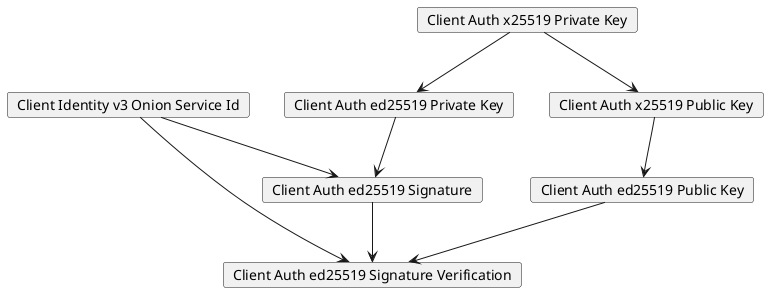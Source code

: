 @startuml

card client_identity as "Client Identity v3 Onion Service Id"
card x25519_private as "Client Auth x25519 Private Key"
card x25519_public as "Client Auth x25519 Public Key"
card ed25519_private as "Client Auth ed25519 Private Key"
card ed25519_public as "Client Auth ed25519 Public Key"

card client_auth_signature as "Client Auth ed25519 Signature"
card client_auth_signature_verification as "Client Auth ed25519 Signature Verification"

x25519_private --> ed25519_private
x25519_private --> x25519_public


x25519_public --> ed25519_public

client_identity --> client_auth_signature
ed25519_private --> client_auth_signature

client_identity --> client_auth_signature_verification
client_auth_signature --> client_auth_signature_verification
ed25519_public --> client_auth_signature_verification

@enduml